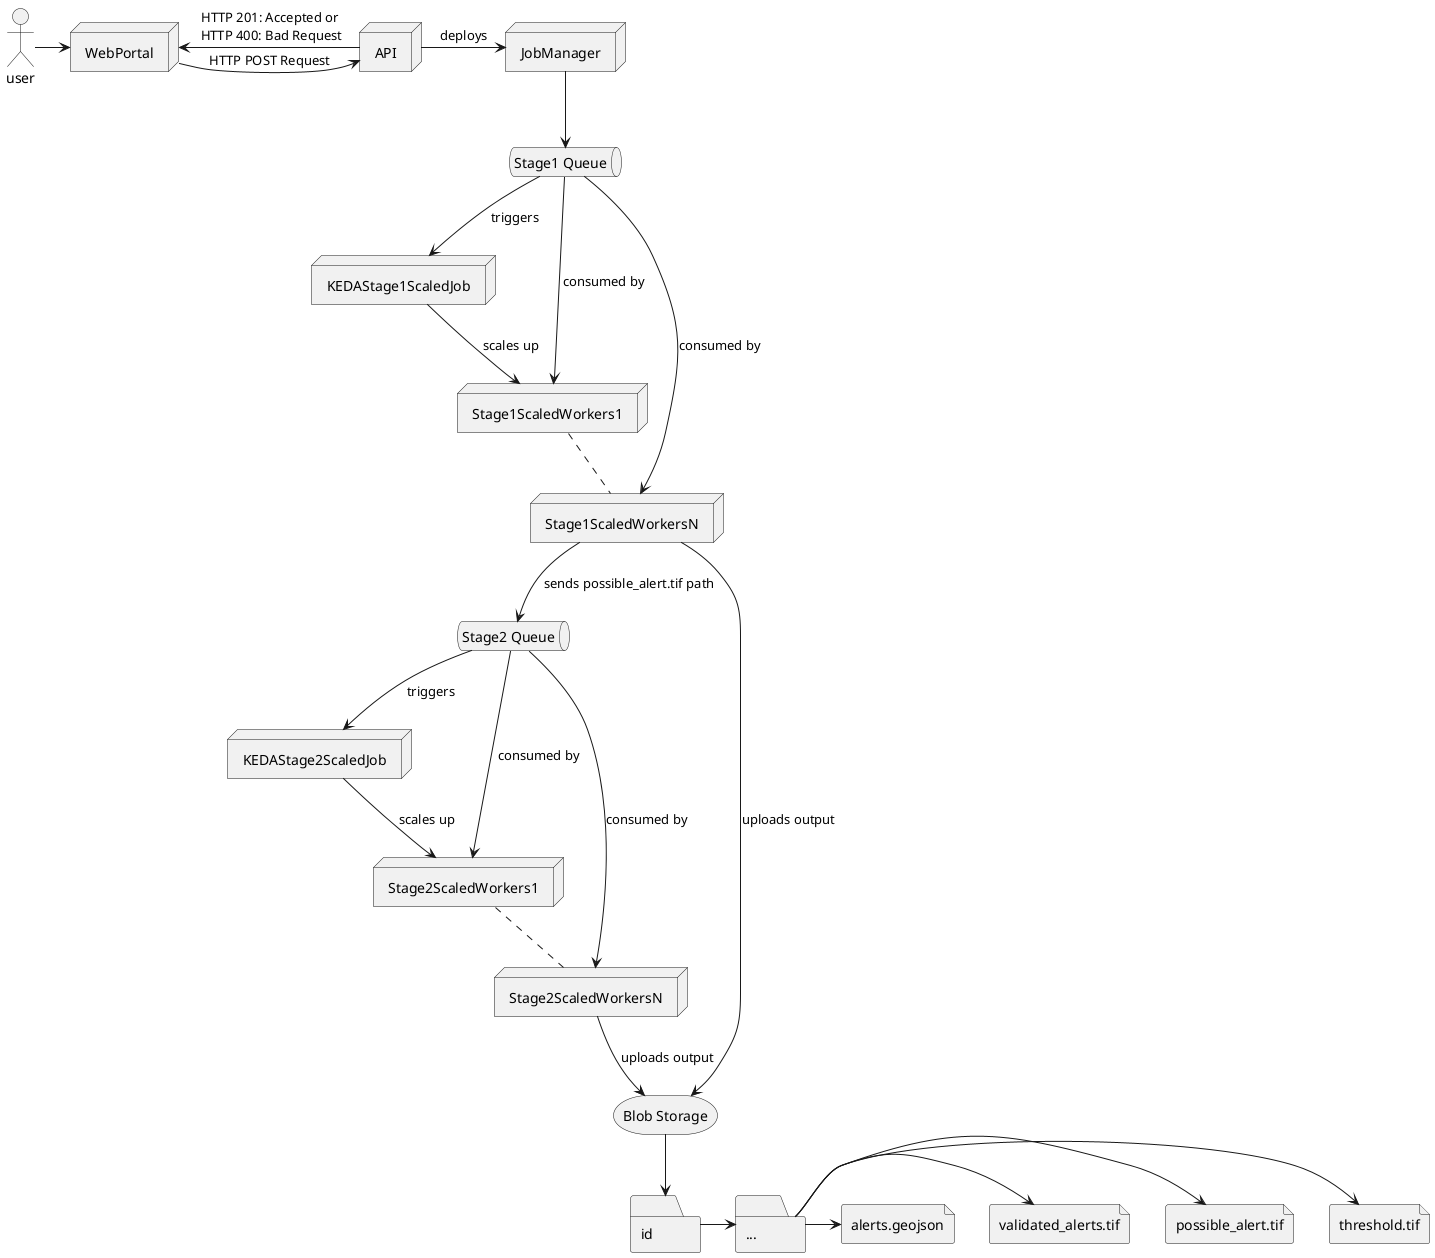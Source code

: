 @startuml
  actor user

  node API
  node WebPortal
  node JobManager
  node KEDAStage1ScaledJob
  node KEDAStage2ScaledJob
  node Stage1ScaledWorkers1
  node Stage1ScaledWorkersN
  node Stage2ScaledWorkers1
  node Stage2ScaledWorkersN

  queue "Stage1 Queue"
  queue "Stage2 Queue"

  storage "Blob Storage"

  file threshold.tif
  file possible_alert.tif
  file validated_alerts.tif
  file alerts.geojson

  folder id
  folder "..."

  user -> WebPortal
  WebPortal -> API : HTTP POST Request
  API -> WebPortal : HTTP 201: Accepted or\n HTTP 400: Bad Request
  API -> JobManager : deploys
  JobManager --> "Stage1 Queue"
  "Stage1 Queue" --> KEDAStage1ScaledJob : triggers
  KEDAStage1ScaledJob --> Stage1ScaledWorkers1 : scales up
  Stage1ScaledWorkers1 .. Stage1ScaledWorkersN
  "Stage1 Queue" --> Stage1ScaledWorkers1 : consumed by
  "Stage1 Queue" --> Stage1ScaledWorkersN : consumed by
  Stage1ScaledWorkersN --> "Blob Storage" : uploads output
  "Blob Storage" --> id
  id -> "..."
  "..." -> threshold.tif
  "..." -> possible_alert.tif
  "..." -> validated_alerts.tif
  "..." -> alerts.geojson
  Stage1ScaledWorkersN --> "Stage2 Queue" : sends possible_alert.tif path
  "Stage2 Queue" --> KEDAStage2ScaledJob : triggers
  KEDAStage2ScaledJob --> Stage2ScaledWorkers1 : scales up
  Stage2ScaledWorkers1 .. Stage2ScaledWorkersN
  "Stage2 Queue" --> Stage2ScaledWorkers1 : consumed by
  "Stage2 Queue" --> Stage2ScaledWorkersN : consumed by
  Stage2ScaledWorkersN --> "Blob Storage" : uploads output





@enduml